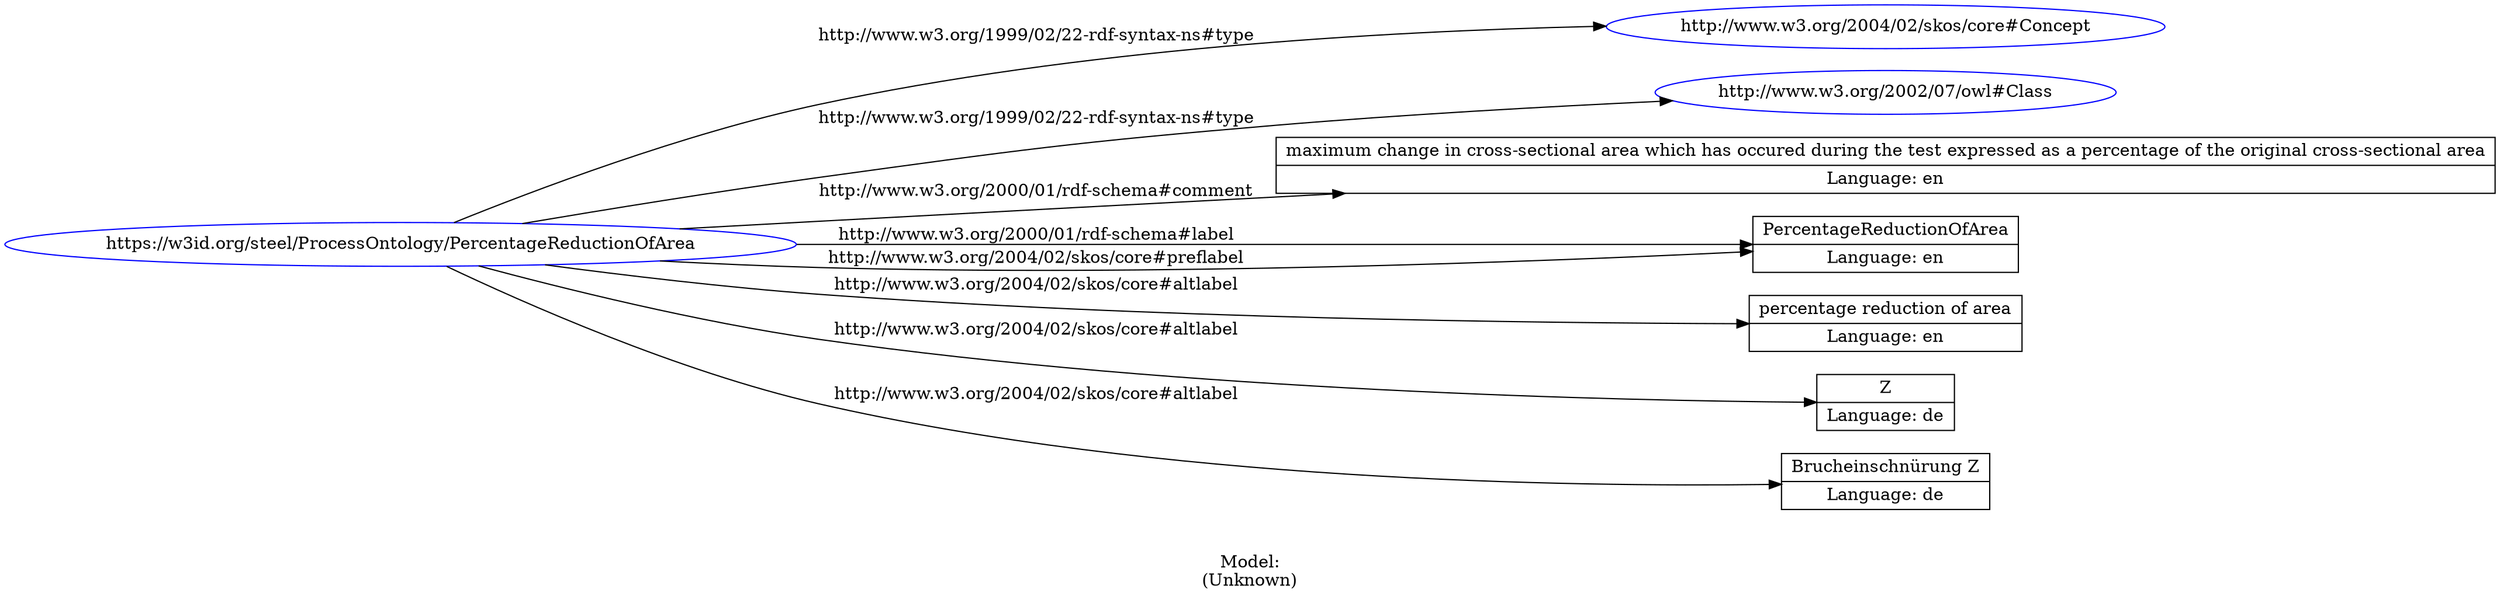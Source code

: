 digraph {
	rankdir = LR;
	charset="utf-8";

	"Rhttps://w3id.org/steel/ProcessOntology/PercentageReductionOfArea" -> "Rhttp://www.w3.org/2004/02/skos/core#Concept" [ label="http://www.w3.org/1999/02/22-rdf-syntax-ns#type" ];
	"Rhttps://w3id.org/steel/ProcessOntology/PercentageReductionOfArea" -> "Rhttp://www.w3.org/2002/07/owl#Class" [ label="http://www.w3.org/1999/02/22-rdf-syntax-ns#type" ];
	"Rhttps://w3id.org/steel/ProcessOntology/PercentageReductionOfArea" -> "Lmaximum change in cross-sectional area which has occured during the test expressed as a percentage of the original cross-sectional area|Language: en" [ label="http://www.w3.org/2000/01/rdf-schema#comment" ];
	"Rhttps://w3id.org/steel/ProcessOntology/PercentageReductionOfArea" -> "LPercentageReductionOfArea|Language: en" [ label="http://www.w3.org/2000/01/rdf-schema#label" ];
	"Rhttps://w3id.org/steel/ProcessOntology/PercentageReductionOfArea" -> "Lpercentage reduction of area|Language: en" [ label="http://www.w3.org/2004/02/skos/core#altlabel" ];
	"Rhttps://w3id.org/steel/ProcessOntology/PercentageReductionOfArea" -> "LZ|Language: de" [ label="http://www.w3.org/2004/02/skos/core#altlabel" ];
	"Rhttps://w3id.org/steel/ProcessOntology/PercentageReductionOfArea" -> "LBrucheinschnürung Z|Language: de" [ label="http://www.w3.org/2004/02/skos/core#altlabel" ];
	"Rhttps://w3id.org/steel/ProcessOntology/PercentageReductionOfArea" -> "LPercentageReductionOfArea|Language: en" [ label="http://www.w3.org/2004/02/skos/core#preflabel" ];

	// Resources
	"Rhttps://w3id.org/steel/ProcessOntology/PercentageReductionOfArea" [ label="https://w3id.org/steel/ProcessOntology/PercentageReductionOfArea", shape = ellipse, color = blue ];
	"Rhttp://www.w3.org/2004/02/skos/core#Concept" [ label="http://www.w3.org/2004/02/skos/core#Concept", shape = ellipse, color = blue ];
	"Rhttp://www.w3.org/2002/07/owl#Class" [ label="http://www.w3.org/2002/07/owl#Class", shape = ellipse, color = blue ];

	// Anonymous nodes

	// Literals
	"Lmaximum change in cross-sectional area which has occured during the test expressed as a percentage of the original cross-sectional area|Language: en" [ label="maximum change in cross-sectional area which has occured during the test expressed as a percentage of the original cross-sectional area|Language: en", shape = record ];
	"LPercentageReductionOfArea|Language: en" [ label="PercentageReductionOfArea|Language: en", shape = record ];
	"Lpercentage reduction of area|Language: en" [ label="percentage reduction of area|Language: en", shape = record ];
	"LZ|Language: de" [ label="Z|Language: de", shape = record ];
	"LBrucheinschnürung Z|Language: de" [ label="Brucheinschnürung Z|Language: de", shape = record ];

	label="\n\nModel:\n(Unknown)";
}
